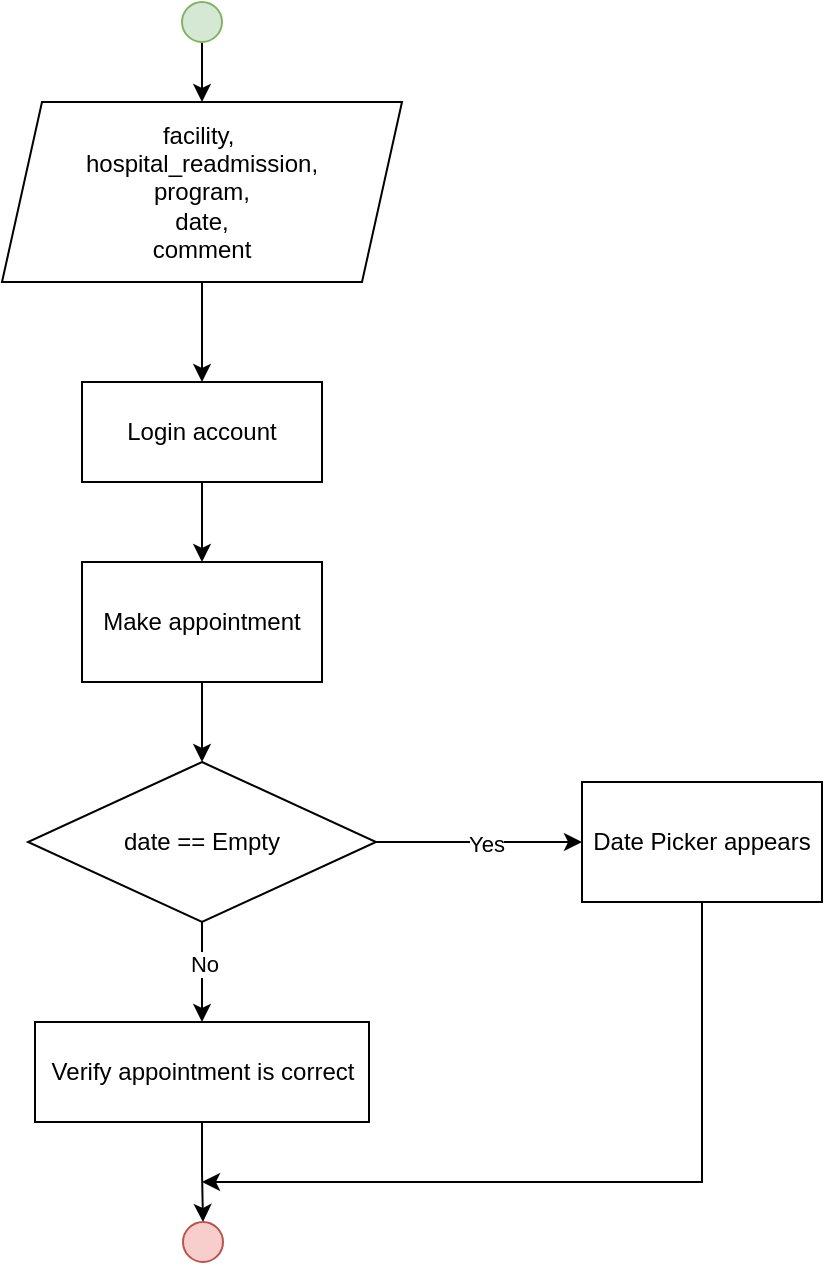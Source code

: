 <mxfile version="26.2.2" pages="10">
  <diagram id="C5RBs43oDa-KdzZeNtuy" name="TestMakeAppointmentPage">
    <mxGraphModel dx="985" dy="586" grid="1" gridSize="10" guides="1" tooltips="1" connect="1" arrows="1" fold="1" page="1" pageScale="1" pageWidth="827" pageHeight="1169" math="0" shadow="0">
      <root>
        <mxCell id="WIyWlLk6GJQsqaUBKTNV-0" />
        <mxCell id="WIyWlLk6GJQsqaUBKTNV-1" parent="WIyWlLk6GJQsqaUBKTNV-0" />
        <mxCell id="GTFgo4q--Fh34BZYfwOy-2" value="" style="edgeStyle=orthogonalEdgeStyle;rounded=0;orthogonalLoop=1;jettySize=auto;html=1;" edge="1" parent="WIyWlLk6GJQsqaUBKTNV-1" source="GTFgo4q--Fh34BZYfwOy-0" target="GTFgo4q--Fh34BZYfwOy-1">
          <mxGeometry relative="1" as="geometry" />
        </mxCell>
        <mxCell id="GTFgo4q--Fh34BZYfwOy-0" value="" style="ellipse;whiteSpace=wrap;html=1;aspect=fixed;fillColor=#d5e8d4;strokeColor=#82b366;" vertex="1" parent="WIyWlLk6GJQsqaUBKTNV-1">
          <mxGeometry x="310" y="40" width="20" height="20" as="geometry" />
        </mxCell>
        <mxCell id="GTFgo4q--Fh34BZYfwOy-4" value="" style="edgeStyle=orthogonalEdgeStyle;rounded=0;orthogonalLoop=1;jettySize=auto;html=1;" edge="1" parent="WIyWlLk6GJQsqaUBKTNV-1" source="GTFgo4q--Fh34BZYfwOy-1" target="GTFgo4q--Fh34BZYfwOy-3">
          <mxGeometry relative="1" as="geometry" />
        </mxCell>
        <mxCell id="GTFgo4q--Fh34BZYfwOy-1" value="facility,&amp;nbsp;&lt;div&gt;hospital_readmission,&lt;div&gt;program,&lt;/div&gt;&lt;div&gt;date,&lt;/div&gt;&lt;div&gt;comment&lt;/div&gt;&lt;/div&gt;" style="shape=parallelogram;perimeter=parallelogramPerimeter;whiteSpace=wrap;html=1;fixedSize=1;" vertex="1" parent="WIyWlLk6GJQsqaUBKTNV-1">
          <mxGeometry x="220" y="90" width="200" height="90" as="geometry" />
        </mxCell>
        <mxCell id="GTFgo4q--Fh34BZYfwOy-6" value="" style="edgeStyle=orthogonalEdgeStyle;rounded=0;orthogonalLoop=1;jettySize=auto;html=1;" edge="1" parent="WIyWlLk6GJQsqaUBKTNV-1" source="GTFgo4q--Fh34BZYfwOy-3" target="GTFgo4q--Fh34BZYfwOy-5">
          <mxGeometry relative="1" as="geometry" />
        </mxCell>
        <UserObject label="Login account" link="data:page/id,IuBa7UGZ8iJi7jEk5E_o" id="GTFgo4q--Fh34BZYfwOy-3">
          <mxCell style="whiteSpace=wrap;html=1;" vertex="1" parent="WIyWlLk6GJQsqaUBKTNV-1">
            <mxGeometry x="260" y="230" width="120" height="50" as="geometry" />
          </mxCell>
        </UserObject>
        <mxCell id="Mv3k48gnI14Ivi9017X4-3" value="" style="edgeStyle=orthogonalEdgeStyle;rounded=0;orthogonalLoop=1;jettySize=auto;html=1;" edge="1" parent="WIyWlLk6GJQsqaUBKTNV-1" source="GTFgo4q--Fh34BZYfwOy-5" target="Mv3k48gnI14Ivi9017X4-2">
          <mxGeometry relative="1" as="geometry" />
        </mxCell>
        <UserObject label="Make appointment" link="data:page/id,aPnmK54rlTKUwx1mLwj4" id="GTFgo4q--Fh34BZYfwOy-5">
          <mxCell style="whiteSpace=wrap;html=1;" vertex="1" parent="WIyWlLk6GJQsqaUBKTNV-1">
            <mxGeometry x="260" y="320" width="120" height="60" as="geometry" />
          </mxCell>
        </UserObject>
        <mxCell id="GTFgo4q--Fh34BZYfwOy-10" value="" style="edgeStyle=orthogonalEdgeStyle;rounded=0;orthogonalLoop=1;jettySize=auto;html=1;entryX=0.5;entryY=0;entryDx=0;entryDy=0;" edge="1" parent="WIyWlLk6GJQsqaUBKTNV-1" source="GTFgo4q--Fh34BZYfwOy-7" target="GTFgo4q--Fh34BZYfwOy-11">
          <mxGeometry relative="1" as="geometry">
            <mxPoint x="320.5" y="690" as="targetPoint" />
          </mxGeometry>
        </mxCell>
        <UserObject label="Verify appointment is correct" link="data:page/id,1OFj_Y3_aHGQgcxev5W_" id="GTFgo4q--Fh34BZYfwOy-7">
          <mxCell style="whiteSpace=wrap;html=1;" vertex="1" parent="WIyWlLk6GJQsqaUBKTNV-1">
            <mxGeometry x="236.5" y="550" width="167" height="50" as="geometry" />
          </mxCell>
        </UserObject>
        <mxCell id="GTFgo4q--Fh34BZYfwOy-11" value="" style="ellipse;whiteSpace=wrap;html=1;aspect=fixed;fillColor=#f8cecc;strokeColor=#b85450;" vertex="1" parent="WIyWlLk6GJQsqaUBKTNV-1">
          <mxGeometry x="310.5" y="650" width="20" height="20" as="geometry" />
        </mxCell>
        <mxCell id="Mv3k48gnI14Ivi9017X4-4" style="edgeStyle=orthogonalEdgeStyle;rounded=0;orthogonalLoop=1;jettySize=auto;html=1;exitX=0.5;exitY=1;exitDx=0;exitDy=0;" edge="1" parent="WIyWlLk6GJQsqaUBKTNV-1" source="Mv3k48gnI14Ivi9017X4-2" target="GTFgo4q--Fh34BZYfwOy-7">
          <mxGeometry relative="1" as="geometry" />
        </mxCell>
        <mxCell id="Mv3k48gnI14Ivi9017X4-11" value="No" style="edgeLabel;html=1;align=center;verticalAlign=middle;resizable=0;points=[];" vertex="1" connectable="0" parent="Mv3k48gnI14Ivi9017X4-4">
          <mxGeometry x="-0.164" y="1" relative="1" as="geometry">
            <mxPoint as="offset" />
          </mxGeometry>
        </mxCell>
        <mxCell id="Mv3k48gnI14Ivi9017X4-8" value="" style="edgeStyle=orthogonalEdgeStyle;rounded=0;orthogonalLoop=1;jettySize=auto;html=1;" edge="1" parent="WIyWlLk6GJQsqaUBKTNV-1" source="Mv3k48gnI14Ivi9017X4-2" target="Mv3k48gnI14Ivi9017X4-7">
          <mxGeometry relative="1" as="geometry" />
        </mxCell>
        <mxCell id="Mv3k48gnI14Ivi9017X4-10" value="Yes" style="edgeLabel;html=1;align=center;verticalAlign=middle;resizable=0;points=[];" vertex="1" connectable="0" parent="Mv3k48gnI14Ivi9017X4-8">
          <mxGeometry x="0.066" y="-1" relative="1" as="geometry">
            <mxPoint as="offset" />
          </mxGeometry>
        </mxCell>
        <mxCell id="Mv3k48gnI14Ivi9017X4-2" value="date == Empty" style="rhombus;whiteSpace=wrap;html=1;" vertex="1" parent="WIyWlLk6GJQsqaUBKTNV-1">
          <mxGeometry x="233" y="420" width="174" height="80" as="geometry" />
        </mxCell>
        <mxCell id="Mv3k48gnI14Ivi9017X4-9" style="edgeStyle=orthogonalEdgeStyle;rounded=0;orthogonalLoop=1;jettySize=auto;html=1;exitX=0.5;exitY=1;exitDx=0;exitDy=0;" edge="1" parent="WIyWlLk6GJQsqaUBKTNV-1" source="Mv3k48gnI14Ivi9017X4-7">
          <mxGeometry relative="1" as="geometry">
            <mxPoint x="320" y="630" as="targetPoint" />
            <Array as="points">
              <mxPoint x="570" y="630" />
            </Array>
          </mxGeometry>
        </mxCell>
        <mxCell id="Mv3k48gnI14Ivi9017X4-7" value="Date Picker appears" style="whiteSpace=wrap;html=1;" vertex="1" parent="WIyWlLk6GJQsqaUBKTNV-1">
          <mxGeometry x="510" y="430" width="120" height="60" as="geometry" />
        </mxCell>
      </root>
    </mxGraphModel>
  </diagram>
  <diagram id="IuBa7UGZ8iJi7jEk5E_o" name="Login account">
    <mxGraphModel dx="1360" dy="809" grid="1" gridSize="10" guides="1" tooltips="1" connect="1" arrows="1" fold="1" page="1" pageScale="1" pageWidth="850" pageHeight="1100" math="0" shadow="0">
      <root>
        <mxCell id="0" />
        <mxCell id="1" parent="0" />
        <mxCell id="qeBQL-q7JdQ9q6y19cUs-16" value="Login account" style="swimlane;" vertex="1" parent="1">
          <mxGeometry x="220" y="100" width="360" height="740" as="geometry" />
        </mxCell>
        <mxCell id="qeBQL-q7JdQ9q6y19cUs-4" value="" style="edgeStyle=orthogonalEdgeStyle;rounded=0;orthogonalLoop=1;jettySize=auto;html=1;entryX=0.5;entryY=0;entryDx=0;entryDy=0;" edge="1" parent="qeBQL-q7JdQ9q6y19cUs-16" source="qeBQL-q7JdQ9q6y19cUs-1" target="qeBQL-q7JdQ9q6y19cUs-17">
          <mxGeometry relative="1" as="geometry">
            <mxPoint x="190" y="80" as="targetPoint" />
          </mxGeometry>
        </mxCell>
        <mxCell id="qeBQL-q7JdQ9q6y19cUs-1" value="" style="ellipse;whiteSpace=wrap;html=1;aspect=fixed;fillColor=#d5e8d4;strokeColor=#82b366;" vertex="1" parent="qeBQL-q7JdQ9q6y19cUs-16">
          <mxGeometry x="180" y="50" width="20" height="20" as="geometry" />
        </mxCell>
        <mxCell id="qeBQL-q7JdQ9q6y19cUs-7" value="Input &quot;John Doe&quot; into Username text box" style="rounded=0;whiteSpace=wrap;html=1;" vertex="1" parent="qeBQL-q7JdQ9q6y19cUs-16">
          <mxGeometry x="120" y="370" width="140" height="40" as="geometry" />
        </mxCell>
        <mxCell id="qeBQL-q7JdQ9q6y19cUs-8" value="" style="edgeStyle=orthogonalEdgeStyle;rounded=0;orthogonalLoop=1;jettySize=auto;html=1;entryX=0.5;entryY=0;entryDx=0;entryDy=0;exitX=0.5;exitY=1;exitDx=0;exitDy=0;" edge="1" parent="qeBQL-q7JdQ9q6y19cUs-16" source="qeBQL-q7JdQ9q6y19cUs-7" target="qeBQL-q7JdQ9q6y19cUs-9">
          <mxGeometry relative="1" as="geometry">
            <mxPoint x="189.35" y="510" as="targetPoint" />
            <mxPoint x="190" y="480" as="sourcePoint" />
          </mxGeometry>
        </mxCell>
        <mxCell id="qeBQL-q7JdQ9q6y19cUs-9" value="Input &quot;ThisIsNotAPassword&quot; into Password text box" style="rounded=0;whiteSpace=wrap;html=1;" vertex="1" parent="qeBQL-q7JdQ9q6y19cUs-16">
          <mxGeometry x="80" y="450" width="220" height="50" as="geometry" />
        </mxCell>
        <mxCell id="qeBQL-q7JdQ9q6y19cUs-13" value="" style="edgeStyle=orthogonalEdgeStyle;rounded=0;orthogonalLoop=1;jettySize=auto;html=1;" edge="1" parent="qeBQL-q7JdQ9q6y19cUs-16" source="qeBQL-q7JdQ9q6y19cUs-10" target="qeBQL-q7JdQ9q6y19cUs-12">
          <mxGeometry relative="1" as="geometry" />
        </mxCell>
        <mxCell id="qeBQL-q7JdQ9q6y19cUs-10" value="Click Login button" style="rounded=0;whiteSpace=wrap;html=1;" vertex="1" parent="qeBQL-q7JdQ9q6y19cUs-16">
          <mxGeometry x="130" y="530" width="120" height="40" as="geometry" />
        </mxCell>
        <mxCell id="qeBQL-q7JdQ9q6y19cUs-11" value="" style="endArrow=classic;html=1;rounded=0;exitX=0.5;exitY=1;exitDx=0;exitDy=0;entryX=0.5;entryY=0;entryDx=0;entryDy=0;" edge="1" parent="qeBQL-q7JdQ9q6y19cUs-16" source="qeBQL-q7JdQ9q6y19cUs-9" target="qeBQL-q7JdQ9q6y19cUs-10">
          <mxGeometry width="50" height="50" relative="1" as="geometry">
            <mxPoint x="180" y="490" as="sourcePoint" />
            <mxPoint x="230" y="440" as="targetPoint" />
          </mxGeometry>
        </mxCell>
        <mxCell id="qeBQL-q7JdQ9q6y19cUs-15" style="edgeStyle=orthogonalEdgeStyle;rounded=0;orthogonalLoop=1;jettySize=auto;html=1;exitX=0.5;exitY=1;exitDx=0;exitDy=0;entryX=0.5;entryY=0;entryDx=0;entryDy=0;" edge="1" parent="qeBQL-q7JdQ9q6y19cUs-16" source="qeBQL-q7JdQ9q6y19cUs-12" target="qeBQL-q7JdQ9q6y19cUs-14">
          <mxGeometry relative="1" as="geometry" />
        </mxCell>
        <mxCell id="qeBQL-q7JdQ9q6y19cUs-12" value="Wait until Book Appointment button&lt;div&gt;&amp;nbsp;is visible&lt;/div&gt;" style="whiteSpace=wrap;html=1;rounded=0;" vertex="1" parent="qeBQL-q7JdQ9q6y19cUs-16">
          <mxGeometry x="77.5" y="600" width="225" height="70" as="geometry" />
        </mxCell>
        <mxCell id="qeBQL-q7JdQ9q6y19cUs-14" value="" style="ellipse;whiteSpace=wrap;html=1;aspect=fixed;fillColor=#f8cecc;strokeColor=#b85450;" vertex="1" parent="qeBQL-q7JdQ9q6y19cUs-16">
          <mxGeometry x="180" y="690" width="20" height="20" as="geometry" />
        </mxCell>
        <mxCell id="qeBQL-q7JdQ9q6y19cUs-17" value="Open Browser" style="rounded=0;whiteSpace=wrap;html=1;" vertex="1" parent="qeBQL-q7JdQ9q6y19cUs-16">
          <mxGeometry x="140" y="100" width="100" height="30" as="geometry" />
        </mxCell>
        <mxCell id="qeBQL-q7JdQ9q6y19cUs-18" value="" style="edgeStyle=orthogonalEdgeStyle;rounded=0;orthogonalLoop=1;jettySize=auto;html=1;entryX=0.5;entryY=0;entryDx=0;entryDy=0;" edge="1" parent="qeBQL-q7JdQ9q6y19cUs-16" target="qeBQL-q7JdQ9q6y19cUs-19">
          <mxGeometry relative="1" as="geometry">
            <mxPoint x="189.35" y="160" as="targetPoint" />
            <mxPoint x="190" y="130" as="sourcePoint" />
          </mxGeometry>
        </mxCell>
        <mxCell id="qeBQL-q7JdQ9q6y19cUs-19" value="Click Menu button" style="rounded=0;whiteSpace=wrap;html=1;" vertex="1" parent="qeBQL-q7JdQ9q6y19cUs-16">
          <mxGeometry x="120" y="160" width="140" height="30" as="geometry" />
        </mxCell>
        <mxCell id="qeBQL-q7JdQ9q6y19cUs-20" value="" style="edgeStyle=orthogonalEdgeStyle;rounded=0;orthogonalLoop=1;jettySize=auto;html=1;entryX=0.5;entryY=0;entryDx=0;entryDy=0;exitX=0.5;exitY=1;exitDx=0;exitDy=0;" edge="1" parent="qeBQL-q7JdQ9q6y19cUs-16" source="qeBQL-q7JdQ9q6y19cUs-19" target="qeBQL-q7JdQ9q6y19cUs-21">
          <mxGeometry relative="1" as="geometry">
            <mxPoint x="189.35" y="220" as="targetPoint" />
            <mxPoint x="190" y="190" as="sourcePoint" />
          </mxGeometry>
        </mxCell>
        <mxCell id="qeBQL-q7JdQ9q6y19cUs-21" value="Select Login" style="rounded=0;whiteSpace=wrap;html=1;" vertex="1" parent="qeBQL-q7JdQ9q6y19cUs-16">
          <mxGeometry x="125" y="220" width="130" height="30" as="geometry" />
        </mxCell>
        <mxCell id="qeBQL-q7JdQ9q6y19cUs-24" style="edgeStyle=orthogonalEdgeStyle;rounded=0;orthogonalLoop=1;jettySize=auto;html=1;exitX=0.5;exitY=1;exitDx=0;exitDy=0;entryX=0.5;entryY=0;entryDx=0;entryDy=0;" edge="1" parent="qeBQL-q7JdQ9q6y19cUs-16" source="qeBQL-q7JdQ9q6y19cUs-22" target="qeBQL-q7JdQ9q6y19cUs-7">
          <mxGeometry relative="1" as="geometry" />
        </mxCell>
        <mxCell id="qeBQL-q7JdQ9q6y19cUs-22" value="Wait until Login button is visible" style="rounded=0;whiteSpace=wrap;html=1;" vertex="1" parent="qeBQL-q7JdQ9q6y19cUs-16">
          <mxGeometry x="130" y="280" width="120" height="50" as="geometry" />
        </mxCell>
        <mxCell id="qeBQL-q7JdQ9q6y19cUs-23" value="" style="endArrow=classic;html=1;rounded=0;exitX=0.5;exitY=1;exitDx=0;exitDy=0;entryX=0.5;entryY=0;entryDx=0;entryDy=0;" edge="1" parent="qeBQL-q7JdQ9q6y19cUs-16" source="qeBQL-q7JdQ9q6y19cUs-21" target="qeBQL-q7JdQ9q6y19cUs-22">
          <mxGeometry width="50" height="50" relative="1" as="geometry">
            <mxPoint x="180" y="200" as="sourcePoint" />
            <mxPoint x="230" y="150" as="targetPoint" />
          </mxGeometry>
        </mxCell>
      </root>
    </mxGraphModel>
  </diagram>
  <diagram id="aPnmK54rlTKUwx1mLwj4" name="Make Appointment">
    <mxGraphModel dx="816" dy="485" grid="1" gridSize="10" guides="1" tooltips="1" connect="1" arrows="1" fold="1" page="1" pageScale="1" pageWidth="850" pageHeight="1100" math="0" shadow="0">
      <root>
        <mxCell id="0" />
        <mxCell id="1" parent="0" />
        <mxCell id="JdvvtlxnkJZOrePdH2Eu-2" value="Make Appointment" style="swimlane;whiteSpace=wrap;html=1;" vertex="1" parent="1">
          <mxGeometry x="150" y="110" width="450" height="790" as="geometry" />
        </mxCell>
        <mxCell id="oapa-ZgEJAQ7DpvSunPU-1" value="" style="edgeStyle=orthogonalEdgeStyle;rounded=0;orthogonalLoop=1;jettySize=auto;html=1;" edge="1" parent="JdvvtlxnkJZOrePdH2Eu-2" source="oapa-ZgEJAQ7DpvSunPU-2" target="oapa-ZgEJAQ7DpvSunPU-4">
          <mxGeometry relative="1" as="geometry" />
        </mxCell>
        <mxCell id="oapa-ZgEJAQ7DpvSunPU-2" value="" style="ellipse;whiteSpace=wrap;html=1;aspect=fixed;fillColor=#d5e8d4;strokeColor=#82b366;" vertex="1" parent="JdvvtlxnkJZOrePdH2Eu-2">
          <mxGeometry x="200" y="50" width="20" height="20" as="geometry" />
        </mxCell>
        <mxCell id="oapa-ZgEJAQ7DpvSunPU-6" value="" style="edgeStyle=orthogonalEdgeStyle;rounded=0;orthogonalLoop=1;jettySize=auto;html=1;" edge="1" parent="JdvvtlxnkJZOrePdH2Eu-2" source="oapa-ZgEJAQ7DpvSunPU-4" target="oapa-ZgEJAQ7DpvSunPU-5">
          <mxGeometry relative="1" as="geometry" />
        </mxCell>
        <mxCell id="oapa-ZgEJAQ7DpvSunPU-4" value="facility,&amp;nbsp;&lt;div&gt;readmission,&lt;div&gt;program,&lt;/div&gt;&lt;div&gt;date,&lt;/div&gt;&lt;div&gt;comment&lt;/div&gt;&lt;/div&gt;" style="shape=parallelogram;perimeter=parallelogramPerimeter;whiteSpace=wrap;html=1;fixedSize=1;" vertex="1" parent="JdvvtlxnkJZOrePdH2Eu-2">
          <mxGeometry x="110" y="100" width="200" height="90" as="geometry" />
        </mxCell>
        <mxCell id="oapa-ZgEJAQ7DpvSunPU-8" value="" style="edgeStyle=orthogonalEdgeStyle;rounded=0;orthogonalLoop=1;jettySize=auto;html=1;" edge="1" parent="JdvvtlxnkJZOrePdH2Eu-2" source="oapa-ZgEJAQ7DpvSunPU-5" target="oapa-ZgEJAQ7DpvSunPU-7">
          <mxGeometry relative="1" as="geometry" />
        </mxCell>
        <UserObject label="Select Facility" link="data:page/id,O7nmQaXvaQZ7ItQNMKGY" id="oapa-ZgEJAQ7DpvSunPU-5">
          <mxCell style="whiteSpace=wrap;html=1;" vertex="1" parent="JdvvtlxnkJZOrePdH2Eu-2">
            <mxGeometry x="150" y="220" width="120" height="60" as="geometry" />
          </mxCell>
        </UserObject>
        <mxCell id="oapa-ZgEJAQ7DpvSunPU-10" value="" style="edgeStyle=orthogonalEdgeStyle;rounded=0;orthogonalLoop=1;jettySize=auto;html=1;" edge="1" parent="JdvvtlxnkJZOrePdH2Eu-2" source="oapa-ZgEJAQ7DpvSunPU-7" target="oapa-ZgEJAQ7DpvSunPU-9">
          <mxGeometry relative="1" as="geometry" />
        </mxCell>
        <UserObject label="Select&amp;nbsp;&lt;div&gt;Hospital Readmission&lt;/div&gt;" link="data:page/id,dUgzQJB3YfVIS6TzEjuf" id="oapa-ZgEJAQ7DpvSunPU-7">
          <mxCell style="whiteSpace=wrap;html=1;" vertex="1" parent="JdvvtlxnkJZOrePdH2Eu-2">
            <mxGeometry x="150" y="310" width="120" height="60" as="geometry" />
          </mxCell>
        </UserObject>
        <mxCell id="oapa-ZgEJAQ7DpvSunPU-12" value="" style="edgeStyle=orthogonalEdgeStyle;rounded=0;orthogonalLoop=1;jettySize=auto;html=1;" edge="1" parent="JdvvtlxnkJZOrePdH2Eu-2" source="oapa-ZgEJAQ7DpvSunPU-9" target="oapa-ZgEJAQ7DpvSunPU-11">
          <mxGeometry relative="1" as="geometry" />
        </mxCell>
        <UserObject label="Select&amp;nbsp;&lt;div&gt;Healthcare Program&lt;/div&gt;" link="data:page/id,IoYA9ubJ53-jheuDzF21" id="oapa-ZgEJAQ7DpvSunPU-9">
          <mxCell style="whiteSpace=wrap;html=1;" vertex="1" parent="JdvvtlxnkJZOrePdH2Eu-2">
            <mxGeometry x="150" y="400" width="120" height="60" as="geometry" />
          </mxCell>
        </UserObject>
        <mxCell id="oapa-ZgEJAQ7DpvSunPU-14" value="" style="edgeStyle=orthogonalEdgeStyle;rounded=0;orthogonalLoop=1;jettySize=auto;html=1;" edge="1" parent="JdvvtlxnkJZOrePdH2Eu-2" source="oapa-ZgEJAQ7DpvSunPU-11" target="oapa-ZgEJAQ7DpvSunPU-13">
          <mxGeometry relative="1" as="geometry" />
        </mxCell>
        <UserObject label="Enter Visit Date" link="data:page/id,r6rl52BKpBEXIyafgl71" id="oapa-ZgEJAQ7DpvSunPU-11">
          <mxCell style="whiteSpace=wrap;html=1;" vertex="1" parent="JdvvtlxnkJZOrePdH2Eu-2">
            <mxGeometry x="150" y="480" width="120" height="60" as="geometry" />
          </mxCell>
        </UserObject>
        <mxCell id="wrS1bEA3G7ziMJ5LRtFA-14" style="edgeStyle=orthogonalEdgeStyle;rounded=0;orthogonalLoop=1;jettySize=auto;html=1;exitX=0.5;exitY=1;exitDx=0;exitDy=0;entryX=0.5;entryY=0;entryDx=0;entryDy=0;" edge="1" parent="JdvvtlxnkJZOrePdH2Eu-2" source="oapa-ZgEJAQ7DpvSunPU-13" target="oapa-ZgEJAQ7DpvSunPU-15">
          <mxGeometry relative="1" as="geometry" />
        </mxCell>
        <UserObject label="Enter Comment" link="data:page/id,r6rl52BKpBEXIyafgl71" id="oapa-ZgEJAQ7DpvSunPU-13">
          <mxCell style="whiteSpace=wrap;html=1;" vertex="1" parent="JdvvtlxnkJZOrePdH2Eu-2">
            <mxGeometry x="150" y="560" width="120" height="60" as="geometry" />
          </mxCell>
        </UserObject>
        <mxCell id="JdvvtlxnkJZOrePdH2Eu-1" style="edgeStyle=orthogonalEdgeStyle;rounded=0;orthogonalLoop=1;jettySize=auto;html=1;exitX=0.5;exitY=1;exitDx=0;exitDy=0;entryX=0.5;entryY=0;entryDx=0;entryDy=0;" edge="1" parent="JdvvtlxnkJZOrePdH2Eu-2" source="oapa-ZgEJAQ7DpvSunPU-15" target="oapa-ZgEJAQ7DpvSunPU-19">
          <mxGeometry relative="1" as="geometry" />
        </mxCell>
        <UserObject label="Click Make Appointment button" id="oapa-ZgEJAQ7DpvSunPU-15">
          <mxCell style="whiteSpace=wrap;html=1;" vertex="1" parent="JdvvtlxnkJZOrePdH2Eu-2">
            <mxGeometry x="149" y="640" width="120" height="60" as="geometry" />
          </mxCell>
        </UserObject>
        <mxCell id="oapa-ZgEJAQ7DpvSunPU-19" value="" style="ellipse;whiteSpace=wrap;html=1;aspect=fixed;fillColor=#f8cecc;strokeColor=#b85450;" vertex="1" parent="JdvvtlxnkJZOrePdH2Eu-2">
          <mxGeometry x="199" y="740" width="20" height="20" as="geometry" />
        </mxCell>
      </root>
    </mxGraphModel>
  </diagram>
  <diagram id="O7nmQaXvaQZ7ItQNMKGY" name="Select Facility">
    <mxGraphModel dx="1587" dy="943" grid="1" gridSize="10" guides="1" tooltips="1" connect="1" arrows="1" fold="1" page="1" pageScale="1" pageWidth="850" pageHeight="1100" math="0" shadow="0">
      <root>
        <mxCell id="0" />
        <mxCell id="1" parent="0" />
        <mxCell id="t4dSFKOxM5ATZfy8diON-32" value="Select Facility" style="swimlane;whiteSpace=wrap;html=1;" vertex="1" parent="1">
          <mxGeometry x="80" y="90" width="890" height="780" as="geometry" />
        </mxCell>
        <mxCell id="t4dSFKOxM5ATZfy8diON-2" value="" style="edgeStyle=orthogonalEdgeStyle;rounded=0;orthogonalLoop=1;jettySize=auto;html=1;" edge="1" parent="t4dSFKOxM5ATZfy8diON-32" source="mrQhjn9Mq9p77Ju324mK-1" target="t4dSFKOxM5ATZfy8diON-1">
          <mxGeometry relative="1" as="geometry" />
        </mxCell>
        <mxCell id="mrQhjn9Mq9p77Ju324mK-1" value="" style="ellipse;whiteSpace=wrap;html=1;aspect=fixed;fillColor=#d5e8d4;strokeColor=#82b366;" vertex="1" parent="t4dSFKOxM5ATZfy8diON-32">
          <mxGeometry x="156" y="50" width="20" height="20" as="geometry" />
        </mxCell>
        <mxCell id="KZQ1uTj-FqlWHDHZJTl8-2" value="" style="edgeStyle=orthogonalEdgeStyle;rounded=0;orthogonalLoop=1;jettySize=auto;html=1;" edge="1" parent="t4dSFKOxM5ATZfy8diON-32" source="t4dSFKOxM5ATZfy8diON-1" target="KZQ1uTj-FqlWHDHZJTl8-1">
          <mxGeometry relative="1" as="geometry" />
        </mxCell>
        <mxCell id="t4dSFKOxM5ATZfy8diON-1" value="facility" style="shape=parallelogram;perimeter=parallelogramPerimeter;whiteSpace=wrap;html=1;fixedSize=1;" vertex="1" parent="t4dSFKOxM5ATZfy8diON-32">
          <mxGeometry x="106" y="110" width="120" height="40" as="geometry" />
        </mxCell>
        <mxCell id="KZQ1uTj-FqlWHDHZJTl8-4" style="edgeStyle=orthogonalEdgeStyle;rounded=0;orthogonalLoop=1;jettySize=auto;html=1;exitX=1;exitY=0.5;exitDx=0;exitDy=0;entryX=0;entryY=0.5;entryDx=0;entryDy=0;" edge="1" parent="t4dSFKOxM5ATZfy8diON-32" source="t4dSFKOxM5ATZfy8diON-3" target="t4dSFKOxM5ATZfy8diON-5">
          <mxGeometry relative="1" as="geometry" />
        </mxCell>
        <mxCell id="KZQ1uTj-FqlWHDHZJTl8-9" value="No" style="edgeLabel;html=1;align=center;verticalAlign=middle;resizable=0;points=[];" vertex="1" connectable="0" parent="KZQ1uTj-FqlWHDHZJTl8-4">
          <mxGeometry x="-0.099" y="1" relative="1" as="geometry">
            <mxPoint as="offset" />
          </mxGeometry>
        </mxCell>
        <mxCell id="KZQ1uTj-FqlWHDHZJTl8-11" value="" style="edgeStyle=orthogonalEdgeStyle;rounded=0;orthogonalLoop=1;jettySize=auto;html=1;" edge="1" parent="t4dSFKOxM5ATZfy8diON-32" source="t4dSFKOxM5ATZfy8diON-3" target="KZQ1uTj-FqlWHDHZJTl8-10">
          <mxGeometry relative="1" as="geometry" />
        </mxCell>
        <mxCell id="t4dSFKOxM5ATZfy8diON-3" value="facility == Tokyo" style="rhombus;whiteSpace=wrap;html=1;" vertex="1" parent="t4dSFKOxM5ATZfy8diON-32">
          <mxGeometry x="94" y="330" width="144" height="70" as="geometry" />
        </mxCell>
        <mxCell id="KZQ1uTj-FqlWHDHZJTl8-5" style="edgeStyle=orthogonalEdgeStyle;rounded=0;orthogonalLoop=1;jettySize=auto;html=1;exitX=1;exitY=0.5;exitDx=0;exitDy=0;entryX=0;entryY=0.5;entryDx=0;entryDy=0;" edge="1" parent="t4dSFKOxM5ATZfy8diON-32" source="t4dSFKOxM5ATZfy8diON-5" target="t4dSFKOxM5ATZfy8diON-6">
          <mxGeometry relative="1" as="geometry" />
        </mxCell>
        <mxCell id="KZQ1uTj-FqlWHDHZJTl8-8" value="No" style="edgeLabel;html=1;align=center;verticalAlign=middle;resizable=0;points=[];" vertex="1" connectable="0" parent="KZQ1uTj-FqlWHDHZJTl8-5">
          <mxGeometry x="-0.096" y="1" relative="1" as="geometry">
            <mxPoint as="offset" />
          </mxGeometry>
        </mxCell>
        <mxCell id="KZQ1uTj-FqlWHDHZJTl8-14" style="edgeStyle=orthogonalEdgeStyle;rounded=0;orthogonalLoop=1;jettySize=auto;html=1;exitX=0.5;exitY=1;exitDx=0;exitDy=0;" edge="1" parent="t4dSFKOxM5ATZfy8diON-32" source="t4dSFKOxM5ATZfy8diON-5">
          <mxGeometry relative="1" as="geometry">
            <mxPoint x="395.667" y="480" as="targetPoint" />
          </mxGeometry>
        </mxCell>
        <mxCell id="t4dSFKOxM5ATZfy8diON-5" value="facility == Hongkong" style="rhombus;whiteSpace=wrap;html=1;" vertex="1" parent="t4dSFKOxM5ATZfy8diON-32">
          <mxGeometry x="324" y="330" width="144" height="70" as="geometry" />
        </mxCell>
        <mxCell id="KZQ1uTj-FqlWHDHZJTl8-6" style="edgeStyle=orthogonalEdgeStyle;rounded=0;orthogonalLoop=1;jettySize=auto;html=1;exitX=1;exitY=0.5;exitDx=0;exitDy=0;entryX=0.5;entryY=0;entryDx=0;entryDy=0;" edge="1" parent="t4dSFKOxM5ATZfy8diON-32" source="t4dSFKOxM5ATZfy8diON-6" target="t4dSFKOxM5ATZfy8diON-26">
          <mxGeometry relative="1" as="geometry" />
        </mxCell>
        <mxCell id="KZQ1uTj-FqlWHDHZJTl8-7" value="No" style="edgeLabel;html=1;align=center;verticalAlign=middle;resizable=0;points=[];" vertex="1" connectable="0" parent="KZQ1uTj-FqlWHDHZJTl8-6">
          <mxGeometry x="-0.136" y="-1" relative="1" as="geometry">
            <mxPoint as="offset" />
          </mxGeometry>
        </mxCell>
        <mxCell id="KZQ1uTj-FqlWHDHZJTl8-15" style="edgeStyle=orthogonalEdgeStyle;rounded=0;orthogonalLoop=1;jettySize=auto;html=1;exitX=0.5;exitY=1;exitDx=0;exitDy=0;entryX=0.5;entryY=0;entryDx=0;entryDy=0;" edge="1" parent="t4dSFKOxM5ATZfy8diON-32" source="t4dSFKOxM5ATZfy8diON-6" target="KZQ1uTj-FqlWHDHZJTl8-13">
          <mxGeometry relative="1" as="geometry">
            <mxPoint x="615.667" y="480" as="targetPoint" />
          </mxGeometry>
        </mxCell>
        <mxCell id="t4dSFKOxM5ATZfy8diON-6" value="facility == Seoul" style="rhombus;whiteSpace=wrap;html=1;" vertex="1" parent="t4dSFKOxM5ATZfy8diON-32">
          <mxGeometry x="544" y="330" width="144" height="70" as="geometry" />
        </mxCell>
        <mxCell id="t4dSFKOxM5ATZfy8diON-29" style="edgeStyle=orthogonalEdgeStyle;rounded=0;orthogonalLoop=1;jettySize=auto;html=1;exitX=0.5;exitY=1;exitDx=0;exitDy=0;" edge="1" parent="t4dSFKOxM5ATZfy8diON-32" source="t4dSFKOxM5ATZfy8diON-26">
          <mxGeometry relative="1" as="geometry">
            <mxPoint x="794" y="630" as="targetPoint" />
          </mxGeometry>
        </mxCell>
        <mxCell id="t4dSFKOxM5ATZfy8diON-26" value="Return Failed" style="rounded=0;whiteSpace=wrap;html=1;" vertex="1" parent="t4dSFKOxM5ATZfy8diON-32">
          <mxGeometry x="734" y="489" width="120" height="55" as="geometry" />
        </mxCell>
        <mxCell id="KZQ1uTj-FqlWHDHZJTl8-3" style="edgeStyle=orthogonalEdgeStyle;rounded=0;orthogonalLoop=1;jettySize=auto;html=1;exitX=0.5;exitY=1;exitDx=0;exitDy=0;entryX=0.5;entryY=0;entryDx=0;entryDy=0;" edge="1" parent="t4dSFKOxM5ATZfy8diON-32" source="KZQ1uTj-FqlWHDHZJTl8-1" target="t4dSFKOxM5ATZfy8diON-3">
          <mxGeometry relative="1" as="geometry" />
        </mxCell>
        <mxCell id="KZQ1uTj-FqlWHDHZJTl8-1" value="Click Facility Dropbox" style="whiteSpace=wrap;html=1;" vertex="1" parent="t4dSFKOxM5ATZfy8diON-32">
          <mxGeometry x="90" y="200" width="152" height="60" as="geometry" />
        </mxCell>
        <mxCell id="KZQ1uTj-FqlWHDHZJTl8-17" style="edgeStyle=orthogonalEdgeStyle;rounded=0;orthogonalLoop=1;jettySize=auto;html=1;exitX=0.5;exitY=1;exitDx=0;exitDy=0;entryX=0.5;entryY=0;entryDx=0;entryDy=0;" edge="1" parent="t4dSFKOxM5ATZfy8diON-32" source="KZQ1uTj-FqlWHDHZJTl8-10" target="KZQ1uTj-FqlWHDHZJTl8-16">
          <mxGeometry relative="1" as="geometry">
            <mxPoint x="166" y="650" as="targetPoint" />
          </mxGeometry>
        </mxCell>
        <mxCell id="KZQ1uTj-FqlWHDHZJTl8-10" value="Select Tokyo option" style="whiteSpace=wrap;html=1;" vertex="1" parent="t4dSFKOxM5ATZfy8diON-32">
          <mxGeometry x="106" y="485" width="120" height="60" as="geometry" />
        </mxCell>
        <mxCell id="KZQ1uTj-FqlWHDHZJTl8-18" style="edgeStyle=orthogonalEdgeStyle;rounded=0;orthogonalLoop=1;jettySize=auto;html=1;exitX=0.5;exitY=1;exitDx=0;exitDy=0;" edge="1" parent="t4dSFKOxM5ATZfy8diON-32" source="KZQ1uTj-FqlWHDHZJTl8-12">
          <mxGeometry relative="1" as="geometry">
            <mxPoint x="396" y="630" as="targetPoint" />
          </mxGeometry>
        </mxCell>
        <mxCell id="KZQ1uTj-FqlWHDHZJTl8-12" value="Select Hongkong option" style="whiteSpace=wrap;html=1;" vertex="1" parent="t4dSFKOxM5ATZfy8diON-32">
          <mxGeometry x="330" y="485" width="132" height="60" as="geometry" />
        </mxCell>
        <mxCell id="KZQ1uTj-FqlWHDHZJTl8-19" style="edgeStyle=orthogonalEdgeStyle;rounded=0;orthogonalLoop=1;jettySize=auto;html=1;exitX=0.5;exitY=1;exitDx=0;exitDy=0;" edge="1" parent="t4dSFKOxM5ATZfy8diON-32" source="KZQ1uTj-FqlWHDHZJTl8-13">
          <mxGeometry relative="1" as="geometry">
            <mxPoint x="616" y="630" as="targetPoint" />
          </mxGeometry>
        </mxCell>
        <mxCell id="KZQ1uTj-FqlWHDHZJTl8-13" value="Select Seoul option" style="whiteSpace=wrap;html=1;" vertex="1" parent="t4dSFKOxM5ATZfy8diON-32">
          <mxGeometry x="556" y="485" width="120" height="60" as="geometry" />
        </mxCell>
        <mxCell id="KZQ1uTj-FqlWHDHZJTl8-16" value="" style="ellipse;whiteSpace=wrap;html=1;aspect=fixed;fillColor=#f8cecc;strokeColor=#b85450;" vertex="1" parent="t4dSFKOxM5ATZfy8diON-32">
          <mxGeometry x="155" y="680" width="20" height="20" as="geometry" />
        </mxCell>
        <mxCell id="KZQ1uTj-FqlWHDHZJTl8-20" value="" style="endArrow=classic;html=1;rounded=0;" edge="1" parent="t4dSFKOxM5ATZfy8diON-32">
          <mxGeometry width="50" height="50" relative="1" as="geometry">
            <mxPoint x="794" y="630" as="sourcePoint" />
            <mxPoint x="164" y="630" as="targetPoint" />
          </mxGeometry>
        </mxCell>
      </root>
    </mxGraphModel>
  </diagram>
  <diagram id="dUgzQJB3YfVIS6TzEjuf" name="Select Hospital Readmission">
    <mxGraphModel dx="1190" dy="708" grid="1" gridSize="10" guides="1" tooltips="1" connect="1" arrows="1" fold="1" page="1" pageScale="1" pageWidth="850" pageHeight="1100" math="0" shadow="0">
      <root>
        <mxCell id="0" />
        <mxCell id="1" parent="0" />
        <mxCell id="_d2CMtH9zLwWzLSSapN9-22" value="Select Hospital Readmission" style="swimlane;whiteSpace=wrap;html=1;" vertex="1" parent="1">
          <mxGeometry x="170" y="170" width="530" height="560" as="geometry" />
        </mxCell>
        <mxCell id="_d2CMtH9zLwWzLSSapN9-1" value="" style="edgeStyle=orthogonalEdgeStyle;rounded=0;orthogonalLoop=1;jettySize=auto;html=1;" edge="1" parent="_d2CMtH9zLwWzLSSapN9-22" source="_d2CMtH9zLwWzLSSapN9-2" target="_d2CMtH9zLwWzLSSapN9-3">
          <mxGeometry relative="1" as="geometry" />
        </mxCell>
        <mxCell id="_d2CMtH9zLwWzLSSapN9-2" value="" style="ellipse;whiteSpace=wrap;html=1;aspect=fixed;fillColor=#d5e8d4;strokeColor=#82b366;" vertex="1" parent="_d2CMtH9zLwWzLSSapN9-22">
          <mxGeometry x="338" y="50" width="20" height="20" as="geometry" />
        </mxCell>
        <mxCell id="_d2CMtH9zLwWzLSSapN9-5" value="" style="edgeStyle=orthogonalEdgeStyle;rounded=0;orthogonalLoop=1;jettySize=auto;html=1;" edge="1" parent="_d2CMtH9zLwWzLSSapN9-22" source="_d2CMtH9zLwWzLSSapN9-3" target="_d2CMtH9zLwWzLSSapN9-4">
          <mxGeometry relative="1" as="geometry" />
        </mxCell>
        <mxCell id="_d2CMtH9zLwWzLSSapN9-3" value="readmission" style="shape=parallelogram;perimeter=parallelogramPerimeter;whiteSpace=wrap;html=1;fixedSize=1;" vertex="1" parent="_d2CMtH9zLwWzLSSapN9-22">
          <mxGeometry x="288" y="110" width="120" height="40" as="geometry" />
        </mxCell>
        <mxCell id="_d2CMtH9zLwWzLSSapN9-7" value="" style="edgeStyle=orthogonalEdgeStyle;rounded=0;orthogonalLoop=1;jettySize=auto;html=1;entryX=0.5;entryY=0;entryDx=0;entryDy=0;" edge="1" parent="_d2CMtH9zLwWzLSSapN9-22" source="_d2CMtH9zLwWzLSSapN9-4" target="_d2CMtH9zLwWzLSSapN9-8">
          <mxGeometry relative="1" as="geometry">
            <mxPoint x="349" y="320" as="targetPoint" />
          </mxGeometry>
        </mxCell>
        <mxCell id="_d2CMtH9zLwWzLSSapN9-19" value="No" style="edgeLabel;html=1;align=center;verticalAlign=middle;resizable=0;points=[];" vertex="1" connectable="0" parent="_d2CMtH9zLwWzLSSapN9-7">
          <mxGeometry x="-0.743" relative="1" as="geometry">
            <mxPoint as="offset" />
          </mxGeometry>
        </mxCell>
        <mxCell id="_d2CMtH9zLwWzLSSapN9-16" value="" style="edgeStyle=orthogonalEdgeStyle;rounded=0;orthogonalLoop=1;jettySize=auto;html=1;" edge="1" parent="_d2CMtH9zLwWzLSSapN9-22" source="_d2CMtH9zLwWzLSSapN9-4" target="_d2CMtH9zLwWzLSSapN9-15">
          <mxGeometry relative="1" as="geometry" />
        </mxCell>
        <mxCell id="_d2CMtH9zLwWzLSSapN9-18" value="Yes" style="edgeLabel;html=1;align=center;verticalAlign=middle;resizable=0;points=[];" vertex="1" connectable="0" parent="_d2CMtH9zLwWzLSSapN9-16">
          <mxGeometry x="-0.22" y="-2" relative="1" as="geometry">
            <mxPoint as="offset" />
          </mxGeometry>
        </mxCell>
        <mxCell id="_d2CMtH9zLwWzLSSapN9-4" value="readmission == Yes" style="rhombus;whiteSpace=wrap;html=1;" vertex="1" parent="_d2CMtH9zLwWzLSSapN9-22">
          <mxGeometry x="280" y="200" width="136" height="80" as="geometry" />
        </mxCell>
        <mxCell id="_d2CMtH9zLwWzLSSapN9-10" value="" style="edgeStyle=orthogonalEdgeStyle;rounded=0;orthogonalLoop=1;jettySize=auto;html=1;" edge="1" parent="_d2CMtH9zLwWzLSSapN9-22" source="_d2CMtH9zLwWzLSSapN9-8" target="_d2CMtH9zLwWzLSSapN9-9">
          <mxGeometry relative="1" as="geometry" />
        </mxCell>
        <mxCell id="_d2CMtH9zLwWzLSSapN9-20" value="No" style="edgeLabel;html=1;align=center;verticalAlign=middle;resizable=0;points=[];" vertex="1" connectable="0" parent="_d2CMtH9zLwWzLSSapN9-10">
          <mxGeometry x="0.264" y="1" relative="1" as="geometry">
            <mxPoint as="offset" />
          </mxGeometry>
        </mxCell>
        <mxCell id="_d2CMtH9zLwWzLSSapN9-14" style="edgeStyle=orthogonalEdgeStyle;rounded=0;orthogonalLoop=1;jettySize=auto;html=1;exitX=1;exitY=0.5;exitDx=0;exitDy=0;entryX=1;entryY=0.5;entryDx=0;entryDy=0;" edge="1" parent="_d2CMtH9zLwWzLSSapN9-22" source="_d2CMtH9zLwWzLSSapN9-8" target="_d2CMtH9zLwWzLSSapN9-11">
          <mxGeometry relative="1" as="geometry">
            <Array as="points">
              <mxPoint x="482" y="350" />
              <mxPoint x="482" y="500" />
            </Array>
          </mxGeometry>
        </mxCell>
        <mxCell id="_d2CMtH9zLwWzLSSapN9-21" value="Yes" style="edgeLabel;html=1;align=center;verticalAlign=middle;resizable=0;points=[];" vertex="1" connectable="0" parent="_d2CMtH9zLwWzLSSapN9-14">
          <mxGeometry x="-0.247" relative="1" as="geometry">
            <mxPoint as="offset" />
          </mxGeometry>
        </mxCell>
        <mxCell id="_d2CMtH9zLwWzLSSapN9-8" value="readmission == No" style="rhombus;whiteSpace=wrap;html=1;" vertex="1" parent="_d2CMtH9zLwWzLSSapN9-22">
          <mxGeometry x="280" y="310" width="136" height="80" as="geometry" />
        </mxCell>
        <mxCell id="_d2CMtH9zLwWzLSSapN9-12" style="edgeStyle=orthogonalEdgeStyle;rounded=0;orthogonalLoop=1;jettySize=auto;html=1;exitX=0.5;exitY=1;exitDx=0;exitDy=0;entryX=0.5;entryY=0;entryDx=0;entryDy=0;" edge="1" parent="_d2CMtH9zLwWzLSSapN9-22" source="_d2CMtH9zLwWzLSSapN9-9" target="_d2CMtH9zLwWzLSSapN9-11">
          <mxGeometry relative="1" as="geometry" />
        </mxCell>
        <mxCell id="_d2CMtH9zLwWzLSSapN9-9" value="Return Failed" style="whiteSpace=wrap;html=1;" vertex="1" parent="_d2CMtH9zLwWzLSSapN9-22">
          <mxGeometry x="288" y="420" width="120" height="40" as="geometry" />
        </mxCell>
        <mxCell id="_d2CMtH9zLwWzLSSapN9-11" value="" style="ellipse;whiteSpace=wrap;html=1;aspect=fixed;fillColor=#f8cecc;strokeColor=#b85450;" vertex="1" parent="_d2CMtH9zLwWzLSSapN9-22">
          <mxGeometry x="338" y="490" width="20" height="20" as="geometry" />
        </mxCell>
        <mxCell id="_d2CMtH9zLwWzLSSapN9-17" style="edgeStyle=orthogonalEdgeStyle;rounded=0;orthogonalLoop=1;jettySize=auto;html=1;exitX=0.5;exitY=1;exitDx=0;exitDy=0;entryX=0;entryY=0.5;entryDx=0;entryDy=0;" edge="1" parent="_d2CMtH9zLwWzLSSapN9-22" source="_d2CMtH9zLwWzLSSapN9-15" target="_d2CMtH9zLwWzLSSapN9-11">
          <mxGeometry relative="1" as="geometry" />
        </mxCell>
        <mxCell id="_d2CMtH9zLwWzLSSapN9-15" value="Check Hospital&lt;div&gt;Readmission checkbox&lt;/div&gt;" style="whiteSpace=wrap;html=1;" vertex="1" parent="_d2CMtH9zLwWzLSSapN9-22">
          <mxGeometry x="30" y="210" width="162" height="60" as="geometry" />
        </mxCell>
      </root>
    </mxGraphModel>
  </diagram>
  <diagram id="IoYA9ubJ53-jheuDzF21" name="Select Healthcare Program">
    <mxGraphModel dx="1428" dy="849" grid="1" gridSize="10" guides="1" tooltips="1" connect="1" arrows="1" fold="1" page="1" pageScale="1" pageWidth="850" pageHeight="1100" math="0" shadow="0">
      <root>
        <mxCell id="0" />
        <mxCell id="1" parent="0" />
        <mxCell id="EbevbRiIdhzifkjhd-jo-12" value="Select Healthcare Program" style="swimlane;whiteSpace=wrap;html=1;" vertex="1" parent="1">
          <mxGeometry x="110" y="240" width="870" height="490" as="geometry" />
        </mxCell>
        <mxCell id="QBf7V6UrVG0nwe6GnjbZ-3" value="" style="edgeStyle=orthogonalEdgeStyle;rounded=0;orthogonalLoop=1;jettySize=auto;html=1;" edge="1" parent="EbevbRiIdhzifkjhd-jo-12" source="QBf7V6UrVG0nwe6GnjbZ-1" target="QBf7V6UrVG0nwe6GnjbZ-2">
          <mxGeometry relative="1" as="geometry" />
        </mxCell>
        <mxCell id="QBf7V6UrVG0nwe6GnjbZ-1" value="" style="ellipse;whiteSpace=wrap;html=1;aspect=fixed;fillColor=#d5e8d4;strokeColor=#82b366;" vertex="1" parent="EbevbRiIdhzifkjhd-jo-12">
          <mxGeometry x="120" y="50" width="20" height="20" as="geometry" />
        </mxCell>
        <mxCell id="QBf7V6UrVG0nwe6GnjbZ-7" value="" style="edgeStyle=orthogonalEdgeStyle;rounded=0;orthogonalLoop=1;jettySize=auto;html=1;" edge="1" parent="EbevbRiIdhzifkjhd-jo-12" source="QBf7V6UrVG0nwe6GnjbZ-2" target="QBf7V6UrVG0nwe6GnjbZ-6">
          <mxGeometry relative="1" as="geometry" />
        </mxCell>
        <mxCell id="QBf7V6UrVG0nwe6GnjbZ-2" value="program" style="shape=parallelogram;perimeter=parallelogramPerimeter;whiteSpace=wrap;html=1;fixedSize=1;" vertex="1" parent="EbevbRiIdhzifkjhd-jo-12">
          <mxGeometry x="70" y="100" width="120" height="40" as="geometry" />
        </mxCell>
        <mxCell id="QBf7V6UrVG0nwe6GnjbZ-10" value="" style="edgeStyle=orthogonalEdgeStyle;rounded=0;orthogonalLoop=1;jettySize=auto;html=1;" edge="1" parent="EbevbRiIdhzifkjhd-jo-12" source="QBf7V6UrVG0nwe6GnjbZ-6" target="QBf7V6UrVG0nwe6GnjbZ-9">
          <mxGeometry relative="1" as="geometry" />
        </mxCell>
        <mxCell id="QBf7V6UrVG0nwe6GnjbZ-22" value="Yes" style="edgeLabel;html=1;align=center;verticalAlign=middle;resizable=0;points=[];" vertex="1" connectable="0" parent="QBf7V6UrVG0nwe6GnjbZ-10">
          <mxGeometry x="-0.432" y="-2" relative="1" as="geometry">
            <mxPoint as="offset" />
          </mxGeometry>
        </mxCell>
        <mxCell id="QBf7V6UrVG0nwe6GnjbZ-13" style="edgeStyle=orthogonalEdgeStyle;rounded=0;orthogonalLoop=1;jettySize=auto;html=1;exitX=1;exitY=0.5;exitDx=0;exitDy=0;entryX=0;entryY=0.5;entryDx=0;entryDy=0;" edge="1" parent="EbevbRiIdhzifkjhd-jo-12" source="QBf7V6UrVG0nwe6GnjbZ-6" target="QBf7V6UrVG0nwe6GnjbZ-8">
          <mxGeometry relative="1" as="geometry" />
        </mxCell>
        <mxCell id="QBf7V6UrVG0nwe6GnjbZ-25" value="No" style="edgeLabel;html=1;align=center;verticalAlign=middle;resizable=0;points=[];" vertex="1" connectable="0" parent="QBf7V6UrVG0nwe6GnjbZ-13">
          <mxGeometry x="-0.27" relative="1" as="geometry">
            <mxPoint as="offset" />
          </mxGeometry>
        </mxCell>
        <mxCell id="QBf7V6UrVG0nwe6GnjbZ-6" value="program == Medicare" style="rhombus;whiteSpace=wrap;html=1;" vertex="1" parent="EbevbRiIdhzifkjhd-jo-12">
          <mxGeometry x="50" y="180" width="160" height="70" as="geometry" />
        </mxCell>
        <mxCell id="QBf7V6UrVG0nwe6GnjbZ-12" value="" style="edgeStyle=orthogonalEdgeStyle;rounded=0;orthogonalLoop=1;jettySize=auto;html=1;" edge="1" parent="EbevbRiIdhzifkjhd-jo-12" source="QBf7V6UrVG0nwe6GnjbZ-8" target="QBf7V6UrVG0nwe6GnjbZ-11">
          <mxGeometry relative="1" as="geometry" />
        </mxCell>
        <mxCell id="QBf7V6UrVG0nwe6GnjbZ-23" value="Yes" style="edgeLabel;html=1;align=center;verticalAlign=middle;resizable=0;points=[];" vertex="1" connectable="0" parent="QBf7V6UrVG0nwe6GnjbZ-12">
          <mxGeometry x="-0.511" y="1" relative="1" as="geometry">
            <mxPoint as="offset" />
          </mxGeometry>
        </mxCell>
        <mxCell id="EbevbRiIdhzifkjhd-jo-5" style="edgeStyle=orthogonalEdgeStyle;rounded=0;orthogonalLoop=1;jettySize=auto;html=1;exitX=1;exitY=0.5;exitDx=0;exitDy=0;entryX=0;entryY=0.5;entryDx=0;entryDy=0;" edge="1" parent="EbevbRiIdhzifkjhd-jo-12" source="QBf7V6UrVG0nwe6GnjbZ-8" target="EbevbRiIdhzifkjhd-jo-3">
          <mxGeometry relative="1" as="geometry" />
        </mxCell>
        <mxCell id="EbevbRiIdhzifkjhd-jo-10" value="No" style="edgeLabel;html=1;align=center;verticalAlign=middle;resizable=0;points=[];" vertex="1" connectable="0" parent="EbevbRiIdhzifkjhd-jo-5">
          <mxGeometry x="-0.024" y="-1" relative="1" as="geometry">
            <mxPoint as="offset" />
          </mxGeometry>
        </mxCell>
        <mxCell id="QBf7V6UrVG0nwe6GnjbZ-8" value="program == Medicaid" style="rhombus;whiteSpace=wrap;html=1;" vertex="1" parent="EbevbRiIdhzifkjhd-jo-12">
          <mxGeometry x="270" y="180" width="160" height="70" as="geometry" />
        </mxCell>
        <mxCell id="QBf7V6UrVG0nwe6GnjbZ-19" style="edgeStyle=orthogonalEdgeStyle;rounded=0;orthogonalLoop=1;jettySize=auto;html=1;exitX=0.5;exitY=1;exitDx=0;exitDy=0;entryX=0.5;entryY=0;entryDx=0;entryDy=0;" edge="1" parent="EbevbRiIdhzifkjhd-jo-12" source="QBf7V6UrVG0nwe6GnjbZ-9" target="QBf7V6UrVG0nwe6GnjbZ-14">
          <mxGeometry relative="1" as="geometry" />
        </mxCell>
        <mxCell id="QBf7V6UrVG0nwe6GnjbZ-9" value="Click Medicare&lt;div&gt;radio box&lt;/div&gt;" style="whiteSpace=wrap;html=1;" vertex="1" parent="EbevbRiIdhzifkjhd-jo-12">
          <mxGeometry x="70" y="320" width="120" height="60" as="geometry" />
        </mxCell>
        <mxCell id="QBf7V6UrVG0nwe6GnjbZ-20" style="edgeStyle=orthogonalEdgeStyle;rounded=0;orthogonalLoop=1;jettySize=auto;html=1;exitX=0.5;exitY=1;exitDx=0;exitDy=0;" edge="1" parent="EbevbRiIdhzifkjhd-jo-12" source="QBf7V6UrVG0nwe6GnjbZ-11">
          <mxGeometry relative="1" as="geometry">
            <mxPoint x="350" y="420" as="targetPoint" />
            <Array as="points">
              <mxPoint x="350" y="420" />
            </Array>
          </mxGeometry>
        </mxCell>
        <mxCell id="QBf7V6UrVG0nwe6GnjbZ-11" value="Click Mediacaid&lt;div&gt;radio box&lt;/div&gt;" style="whiteSpace=wrap;html=1;" vertex="1" parent="EbevbRiIdhzifkjhd-jo-12">
          <mxGeometry x="290" y="320" width="120" height="60" as="geometry" />
        </mxCell>
        <mxCell id="QBf7V6UrVG0nwe6GnjbZ-14" value="" style="ellipse;whiteSpace=wrap;html=1;aspect=fixed;fillColor=#f8cecc;strokeColor=#b85450;" vertex="1" parent="EbevbRiIdhzifkjhd-jo-12">
          <mxGeometry x="120" y="440" width="20" height="20" as="geometry" />
        </mxCell>
        <mxCell id="QBf7V6UrVG0nwe6GnjbZ-18" style="edgeStyle=orthogonalEdgeStyle;rounded=0;orthogonalLoop=1;jettySize=auto;html=1;exitX=0.5;exitY=1;exitDx=0;exitDy=0;" edge="1" parent="EbevbRiIdhzifkjhd-jo-12" source="QBf7V6UrVG0nwe6GnjbZ-15">
          <mxGeometry relative="1" as="geometry">
            <mxPoint x="779.83" y="420" as="targetPoint" />
          </mxGeometry>
        </mxCell>
        <mxCell id="QBf7V6UrVG0nwe6GnjbZ-15" value="Return Failed" style="whiteSpace=wrap;html=1;" vertex="1" parent="EbevbRiIdhzifkjhd-jo-12">
          <mxGeometry x="719.83" y="320" width="120" height="60" as="geometry" />
        </mxCell>
        <mxCell id="EbevbRiIdhzifkjhd-jo-1" value="" style="edgeStyle=orthogonalEdgeStyle;rounded=0;orthogonalLoop=1;jettySize=auto;html=1;" edge="1" parent="EbevbRiIdhzifkjhd-jo-12" source="EbevbRiIdhzifkjhd-jo-3" target="EbevbRiIdhzifkjhd-jo-4">
          <mxGeometry relative="1" as="geometry" />
        </mxCell>
        <mxCell id="EbevbRiIdhzifkjhd-jo-2" value="Yes" style="edgeLabel;html=1;align=center;verticalAlign=middle;resizable=0;points=[];" vertex="1" connectable="0" parent="EbevbRiIdhzifkjhd-jo-1">
          <mxGeometry x="-0.511" y="1" relative="1" as="geometry">
            <mxPoint as="offset" />
          </mxGeometry>
        </mxCell>
        <mxCell id="EbevbRiIdhzifkjhd-jo-8" style="edgeStyle=orthogonalEdgeStyle;rounded=0;orthogonalLoop=1;jettySize=auto;html=1;exitX=1;exitY=0.5;exitDx=0;exitDy=0;entryX=0.5;entryY=0;entryDx=0;entryDy=0;" edge="1" parent="EbevbRiIdhzifkjhd-jo-12" source="EbevbRiIdhzifkjhd-jo-3" target="QBf7V6UrVG0nwe6GnjbZ-15">
          <mxGeometry relative="1" as="geometry" />
        </mxCell>
        <mxCell id="EbevbRiIdhzifkjhd-jo-9" value="No" style="edgeLabel;html=1;align=center;verticalAlign=middle;resizable=0;points=[];" vertex="1" connectable="0" parent="EbevbRiIdhzifkjhd-jo-8">
          <mxGeometry x="-0.218" y="2" relative="1" as="geometry">
            <mxPoint as="offset" />
          </mxGeometry>
        </mxCell>
        <mxCell id="EbevbRiIdhzifkjhd-jo-3" value="program == None" style="rhombus;whiteSpace=wrap;html=1;" vertex="1" parent="EbevbRiIdhzifkjhd-jo-12">
          <mxGeometry x="489.83" y="180" width="160" height="70" as="geometry" />
        </mxCell>
        <mxCell id="EbevbRiIdhzifkjhd-jo-6" style="edgeStyle=orthogonalEdgeStyle;rounded=0;orthogonalLoop=1;jettySize=auto;html=1;exitX=0.5;exitY=1;exitDx=0;exitDy=0;" edge="1" parent="EbevbRiIdhzifkjhd-jo-12" source="EbevbRiIdhzifkjhd-jo-4">
          <mxGeometry relative="1" as="geometry">
            <mxPoint x="569.83" y="420" as="targetPoint" />
          </mxGeometry>
        </mxCell>
        <mxCell id="EbevbRiIdhzifkjhd-jo-4" value="Click None&lt;div&gt;radio box&lt;/div&gt;" style="whiteSpace=wrap;html=1;" vertex="1" parent="EbevbRiIdhzifkjhd-jo-12">
          <mxGeometry x="509.83" y="320" width="120" height="60" as="geometry" />
        </mxCell>
        <mxCell id="EbevbRiIdhzifkjhd-jo-11" value="" style="endArrow=classic;html=1;rounded=0;" edge="1" parent="EbevbRiIdhzifkjhd-jo-12">
          <mxGeometry width="50" height="50" relative="1" as="geometry">
            <mxPoint x="780" y="420" as="sourcePoint" />
            <mxPoint x="130" y="420" as="targetPoint" />
          </mxGeometry>
        </mxCell>
      </root>
    </mxGraphModel>
  </diagram>
  <diagram id="r6rl52BKpBEXIyafgl71" name="Enter Visit Date and Comment">
    <mxGraphModel dx="1190" dy="708" grid="1" gridSize="10" guides="1" tooltips="1" connect="1" arrows="1" fold="1" page="1" pageScale="1" pageWidth="850" pageHeight="1100" math="0" shadow="0">
      <root>
        <mxCell id="0" />
        <mxCell id="1" parent="0" />
        <mxCell id="bkOiB8wL6D2U_eY_N_-T-16" value="Enter Comment" style="swimlane;whiteSpace=wrap;html=1;" vertex="1" parent="1">
          <mxGeometry x="450" y="100" width="200" height="320" as="geometry" />
        </mxCell>
        <mxCell id="bkOiB8wL6D2U_eY_N_-T-8" value="" style="edgeStyle=orthogonalEdgeStyle;rounded=0;orthogonalLoop=1;jettySize=auto;html=1;" edge="1" parent="bkOiB8wL6D2U_eY_N_-T-16" source="bkOiB8wL6D2U_eY_N_-T-9" target="bkOiB8wL6D2U_eY_N_-T-11">
          <mxGeometry relative="1" as="geometry" />
        </mxCell>
        <mxCell id="bkOiB8wL6D2U_eY_N_-T-9" value="" style="ellipse;whiteSpace=wrap;html=1;aspect=fixed;fillColor=#d5e8d4;strokeColor=#82b366;" vertex="1" parent="bkOiB8wL6D2U_eY_N_-T-16">
          <mxGeometry x="90" y="40" width="20" height="20" as="geometry" />
        </mxCell>
        <mxCell id="bkOiB8wL6D2U_eY_N_-T-10" value="" style="edgeStyle=orthogonalEdgeStyle;rounded=0;orthogonalLoop=1;jettySize=auto;html=1;" edge="1" parent="bkOiB8wL6D2U_eY_N_-T-16" source="bkOiB8wL6D2U_eY_N_-T-11" target="bkOiB8wL6D2U_eY_N_-T-13">
          <mxGeometry relative="1" as="geometry" />
        </mxCell>
        <mxCell id="bkOiB8wL6D2U_eY_N_-T-11" value="comment" style="shape=parallelogram;perimeter=parallelogramPerimeter;whiteSpace=wrap;html=1;fixedSize=1;" vertex="1" parent="bkOiB8wL6D2U_eY_N_-T-16">
          <mxGeometry x="40" y="90" width="120" height="40" as="geometry" />
        </mxCell>
        <mxCell id="bkOiB8wL6D2U_eY_N_-T-12" style="edgeStyle=orthogonalEdgeStyle;rounded=0;orthogonalLoop=1;jettySize=auto;html=1;exitX=0.5;exitY=1;exitDx=0;exitDy=0;entryX=0.5;entryY=0;entryDx=0;entryDy=0;" edge="1" parent="bkOiB8wL6D2U_eY_N_-T-16" source="bkOiB8wL6D2U_eY_N_-T-13" target="bkOiB8wL6D2U_eY_N_-T-14">
          <mxGeometry relative="1" as="geometry" />
        </mxCell>
        <mxCell id="bkOiB8wL6D2U_eY_N_-T-13" value="Enter comment into Comment textbox" style="whiteSpace=wrap;html=1;" vertex="1" parent="bkOiB8wL6D2U_eY_N_-T-16">
          <mxGeometry x="40" y="170" width="120" height="60" as="geometry" />
        </mxCell>
        <mxCell id="bkOiB8wL6D2U_eY_N_-T-14" value="" style="ellipse;whiteSpace=wrap;html=1;aspect=fixed;fillColor=#f8cecc;strokeColor=#b85450;" vertex="1" parent="bkOiB8wL6D2U_eY_N_-T-16">
          <mxGeometry x="90" y="260" width="20" height="20" as="geometry" />
        </mxCell>
        <mxCell id="bkOiB8wL6D2U_eY_N_-T-17" value="Enter Visit Date" style="swimlane;whiteSpace=wrap;html=1;" vertex="1" parent="1">
          <mxGeometry x="130" y="100" width="200" height="320" as="geometry" />
        </mxCell>
        <mxCell id="bkOiB8wL6D2U_eY_N_-T-1" value="" style="edgeStyle=orthogonalEdgeStyle;rounded=0;orthogonalLoop=1;jettySize=auto;html=1;" edge="1" parent="bkOiB8wL6D2U_eY_N_-T-17" source="bkOiB8wL6D2U_eY_N_-T-2" target="bkOiB8wL6D2U_eY_N_-T-3">
          <mxGeometry relative="1" as="geometry" />
        </mxCell>
        <mxCell id="bkOiB8wL6D2U_eY_N_-T-2" value="" style="ellipse;whiteSpace=wrap;html=1;aspect=fixed;fillColor=#d5e8d4;strokeColor=#82b366;" vertex="1" parent="bkOiB8wL6D2U_eY_N_-T-17">
          <mxGeometry x="90" y="40" width="20" height="20" as="geometry" />
        </mxCell>
        <mxCell id="bkOiB8wL6D2U_eY_N_-T-5" value="" style="edgeStyle=orthogonalEdgeStyle;rounded=0;orthogonalLoop=1;jettySize=auto;html=1;" edge="1" parent="bkOiB8wL6D2U_eY_N_-T-17" source="bkOiB8wL6D2U_eY_N_-T-3" target="bkOiB8wL6D2U_eY_N_-T-4">
          <mxGeometry relative="1" as="geometry" />
        </mxCell>
        <mxCell id="bkOiB8wL6D2U_eY_N_-T-3" value="date" style="shape=parallelogram;perimeter=parallelogramPerimeter;whiteSpace=wrap;html=1;fixedSize=1;" vertex="1" parent="bkOiB8wL6D2U_eY_N_-T-17">
          <mxGeometry x="40" y="90" width="120" height="40" as="geometry" />
        </mxCell>
        <mxCell id="bkOiB8wL6D2U_eY_N_-T-7" style="edgeStyle=orthogonalEdgeStyle;rounded=0;orthogonalLoop=1;jettySize=auto;html=1;exitX=0.5;exitY=1;exitDx=0;exitDy=0;entryX=0.5;entryY=0;entryDx=0;entryDy=0;" edge="1" parent="bkOiB8wL6D2U_eY_N_-T-17" source="bkOiB8wL6D2U_eY_N_-T-4" target="bkOiB8wL6D2U_eY_N_-T-6">
          <mxGeometry relative="1" as="geometry" />
        </mxCell>
        <mxCell id="bkOiB8wL6D2U_eY_N_-T-4" value="Enter date into Visit Date textbox" style="whiteSpace=wrap;html=1;" vertex="1" parent="bkOiB8wL6D2U_eY_N_-T-17">
          <mxGeometry x="40" y="170" width="120" height="60" as="geometry" />
        </mxCell>
        <mxCell id="bkOiB8wL6D2U_eY_N_-T-6" value="" style="ellipse;whiteSpace=wrap;html=1;aspect=fixed;fillColor=#f8cecc;strokeColor=#b85450;" vertex="1" parent="bkOiB8wL6D2U_eY_N_-T-17">
          <mxGeometry x="90" y="260" width="20" height="20" as="geometry" />
        </mxCell>
      </root>
    </mxGraphModel>
  </diagram>
  <diagram id="1OFj_Y3_aHGQgcxev5W_" name="Verify appointment is correct">
    <mxGraphModel dx="816" dy="485" grid="1" gridSize="10" guides="1" tooltips="1" connect="1" arrows="1" fold="1" page="1" pageScale="1" pageWidth="850" pageHeight="1100" math="0" shadow="0">
      <root>
        <mxCell id="0" />
        <mxCell id="1" parent="0" />
        <mxCell id="eoJIvk_GMdiT0WRAXHm4-1" value="" style="edgeStyle=orthogonalEdgeStyle;rounded=0;orthogonalLoop=1;jettySize=auto;html=1;" edge="1" parent="1" source="eoJIvk_GMdiT0WRAXHm4-2" target="eoJIvk_GMdiT0WRAXHm4-3">
          <mxGeometry relative="1" as="geometry" />
        </mxCell>
        <mxCell id="eoJIvk_GMdiT0WRAXHm4-2" value="" style="ellipse;whiteSpace=wrap;html=1;aspect=fixed;fillColor=#d5e8d4;strokeColor=#82b366;" vertex="1" parent="1">
          <mxGeometry x="190" y="50" width="20" height="20" as="geometry" />
        </mxCell>
        <mxCell id="eoJIvk_GMdiT0WRAXHm4-5" value="" style="edgeStyle=orthogonalEdgeStyle;rounded=0;orthogonalLoop=1;jettySize=auto;html=1;" edge="1" parent="1" source="eoJIvk_GMdiT0WRAXHm4-3" target="eoJIvk_GMdiT0WRAXHm4-4">
          <mxGeometry relative="1" as="geometry" />
        </mxCell>
        <mxCell id="eoJIvk_GMdiT0WRAXHm4-3" value="facility,&amp;nbsp;&lt;div&gt;hospital_readmission,&lt;div&gt;program,&lt;/div&gt;&lt;div&gt;date,&lt;/div&gt;&lt;div&gt;comment&lt;/div&gt;&lt;/div&gt;" style="shape=parallelogram;perimeter=parallelogramPerimeter;whiteSpace=wrap;html=1;fixedSize=1;" vertex="1" parent="1">
          <mxGeometry x="100" y="100" width="200" height="90" as="geometry" />
        </mxCell>
        <mxCell id="eoJIvk_GMdiT0WRAXHm4-7" value="" style="edgeStyle=orthogonalEdgeStyle;rounded=0;orthogonalLoop=1;jettySize=auto;html=1;" edge="1" parent="1" source="eoJIvk_GMdiT0WRAXHm4-4" target="eoJIvk_GMdiT0WRAXHm4-6">
          <mxGeometry relative="1" as="geometry" />
        </mxCell>
        <UserObject label="Get Expected &amp;nbsp;Appointment&amp;nbsp;Information" link="data:page/id,7N8zkh5a5Ml7sd_Rut1X" id="eoJIvk_GMdiT0WRAXHm4-4">
          <mxCell style="whiteSpace=wrap;html=1;" vertex="1" parent="1">
            <mxGeometry x="110" y="220" width="180" height="60" as="geometry" />
          </mxCell>
        </UserObject>
        <mxCell id="eoJIvk_GMdiT0WRAXHm4-11" value="" style="edgeStyle=orthogonalEdgeStyle;rounded=0;orthogonalLoop=1;jettySize=auto;html=1;" edge="1" parent="1" source="eoJIvk_GMdiT0WRAXHm4-6" target="eoJIvk_GMdiT0WRAXHm4-10">
          <mxGeometry relative="1" as="geometry" />
        </mxCell>
        <UserObject label="Get Actual &amp;nbsp;Appointment&amp;nbsp;Information" link="data:page/id,tmm73okhmz5xWSSeeBFf" id="eoJIvk_GMdiT0WRAXHm4-6">
          <mxCell style="whiteSpace=wrap;html=1;" vertex="1" parent="1">
            <mxGeometry x="110" y="320" width="180" height="60" as="geometry" />
          </mxCell>
        </UserObject>
        <mxCell id="eoJIvk_GMdiT0WRAXHm4-16" value="" style="edgeStyle=orthogonalEdgeStyle;rounded=0;orthogonalLoop=1;jettySize=auto;html=1;" edge="1" parent="1" source="eoJIvk_GMdiT0WRAXHm4-10" target="eoJIvk_GMdiT0WRAXHm4-15">
          <mxGeometry relative="1" as="geometry" />
        </mxCell>
        <mxCell id="eoJIvk_GMdiT0WRAXHm4-24" value="Yes" style="edgeLabel;html=1;align=center;verticalAlign=middle;resizable=0;points=[];" vertex="1" connectable="0" parent="eoJIvk_GMdiT0WRAXHm4-16">
          <mxGeometry x="0.113" y="3" relative="1" as="geometry">
            <mxPoint as="offset" />
          </mxGeometry>
        </mxCell>
        <mxCell id="eoJIvk_GMdiT0WRAXHm4-18" value="" style="edgeStyle=orthogonalEdgeStyle;rounded=0;orthogonalLoop=1;jettySize=auto;html=1;" edge="1" parent="1" source="eoJIvk_GMdiT0WRAXHm4-10" target="eoJIvk_GMdiT0WRAXHm4-17">
          <mxGeometry relative="1" as="geometry" />
        </mxCell>
        <mxCell id="eoJIvk_GMdiT0WRAXHm4-23" value="No" style="edgeLabel;html=1;align=center;verticalAlign=middle;resizable=0;points=[];" vertex="1" connectable="0" parent="eoJIvk_GMdiT0WRAXHm4-18">
          <mxGeometry x="0.333" relative="1" as="geometry">
            <mxPoint x="-17" as="offset" />
          </mxGeometry>
        </mxCell>
        <mxCell id="eoJIvk_GMdiT0WRAXHm4-10" value="Actual Information == Expectec Information" style="rhombus;whiteSpace=wrap;html=1;" vertex="1" parent="1">
          <mxGeometry x="120" y="410" width="160" height="80" as="geometry" />
        </mxCell>
        <mxCell id="eoJIvk_GMdiT0WRAXHm4-21" style="edgeStyle=orthogonalEdgeStyle;rounded=0;orthogonalLoop=1;jettySize=auto;html=1;exitX=0.5;exitY=1;exitDx=0;exitDy=0;entryX=0.5;entryY=0;entryDx=0;entryDy=0;" edge="1" parent="1" source="eoJIvk_GMdiT0WRAXHm4-15" target="eoJIvk_GMdiT0WRAXHm4-20">
          <mxGeometry relative="1" as="geometry" />
        </mxCell>
        <mxCell id="eoJIvk_GMdiT0WRAXHm4-15" value="Return Passed" style="whiteSpace=wrap;html=1;" vertex="1" parent="1">
          <mxGeometry x="140" y="540" width="120" height="40" as="geometry" />
        </mxCell>
        <mxCell id="eoJIvk_GMdiT0WRAXHm4-22" style="edgeStyle=orthogonalEdgeStyle;rounded=0;orthogonalLoop=1;jettySize=auto;html=1;exitX=0.5;exitY=1;exitDx=0;exitDy=0;" edge="1" parent="1" source="eoJIvk_GMdiT0WRAXHm4-17">
          <mxGeometry relative="1" as="geometry">
            <mxPoint x="200" y="620" as="targetPoint" />
            <Array as="points">
              <mxPoint x="400" y="620" />
              <mxPoint x="200" y="620" />
            </Array>
          </mxGeometry>
        </mxCell>
        <mxCell id="eoJIvk_GMdiT0WRAXHm4-17" value="Return Failed" style="whiteSpace=wrap;html=1;" vertex="1" parent="1">
          <mxGeometry x="365" y="430" width="120" height="40" as="geometry" />
        </mxCell>
        <mxCell id="eoJIvk_GMdiT0WRAXHm4-20" value="" style="ellipse;whiteSpace=wrap;html=1;aspect=fixed;fillColor=#f8cecc;strokeColor=#b85450;" vertex="1" parent="1">
          <mxGeometry x="190" y="660" width="20" height="20" as="geometry" />
        </mxCell>
      </root>
    </mxGraphModel>
  </diagram>
  <diagram id="7N8zkh5a5Ml7sd_Rut1X" name="Get Expected Appointment Information">
    <mxGraphModel dx="1428" dy="849" grid="1" gridSize="10" guides="1" tooltips="1" connect="1" arrows="1" fold="1" page="1" pageScale="1" pageWidth="850" pageHeight="1100" math="0" shadow="0">
      <root>
        <mxCell id="0" />
        <mxCell id="1" parent="0" />
        <mxCell id="5_BSODXNe78wvYZu31u3-1" value="Get Expected Appointment Information" style="swimlane;whiteSpace=wrap;html=1;" vertex="1" parent="1">
          <mxGeometry x="180" y="100" width="560" height="820" as="geometry" />
        </mxCell>
        <mxCell id="_pOrnUtRUzr0zrN0gJDe-1" value="" style="edgeStyle=orthogonalEdgeStyle;rounded=0;orthogonalLoop=1;jettySize=auto;html=1;" edge="1" parent="5_BSODXNe78wvYZu31u3-1" source="_pOrnUtRUzr0zrN0gJDe-2" target="_pOrnUtRUzr0zrN0gJDe-3">
          <mxGeometry relative="1" as="geometry" />
        </mxCell>
        <mxCell id="_pOrnUtRUzr0zrN0gJDe-2" value="" style="ellipse;whiteSpace=wrap;html=1;aspect=fixed;fillColor=#d5e8d4;strokeColor=#82b366;" vertex="1" parent="5_BSODXNe78wvYZu31u3-1">
          <mxGeometry x="150" y="50" width="20" height="20" as="geometry" />
        </mxCell>
        <mxCell id="SZZVtekqUUQo3woBeI-Z-2" value="" style="edgeStyle=orthogonalEdgeStyle;rounded=0;orthogonalLoop=1;jettySize=auto;html=1;" edge="1" parent="5_BSODXNe78wvYZu31u3-1" source="_pOrnUtRUzr0zrN0gJDe-3" target="SZZVtekqUUQo3woBeI-Z-1">
          <mxGeometry relative="1" as="geometry" />
        </mxCell>
        <mxCell id="_pOrnUtRUzr0zrN0gJDe-3" value="facility,&amp;nbsp;&lt;div&gt;hospital_readmission,&lt;div&gt;program,&lt;/div&gt;&lt;div&gt;date,&lt;/div&gt;&lt;div&gt;comment&lt;/div&gt;&lt;/div&gt;" style="shape=parallelogram;perimeter=parallelogramPerimeter;whiteSpace=wrap;html=1;fixedSize=1;" vertex="1" parent="5_BSODXNe78wvYZu31u3-1">
          <mxGeometry x="60" y="100" width="200" height="90" as="geometry" />
        </mxCell>
        <mxCell id="WMCcguALYAjGNujI4HmL-2" value="" style="edgeStyle=orthogonalEdgeStyle;rounded=0;orthogonalLoop=1;jettySize=auto;html=1;" edge="1" parent="5_BSODXNe78wvYZu31u3-1" source="SZZVtekqUUQo3woBeI-Z-1" target="WMCcguALYAjGNujI4HmL-1">
          <mxGeometry relative="1" as="geometry" />
        </mxCell>
        <mxCell id="WMCcguALYAjGNujI4HmL-6" value="No" style="edgeLabel;html=1;align=center;verticalAlign=middle;resizable=0;points=[];" vertex="1" connectable="0" parent="WMCcguALYAjGNujI4HmL-2">
          <mxGeometry x="-0.327" y="3" relative="1" as="geometry">
            <mxPoint as="offset" />
          </mxGeometry>
        </mxCell>
        <mxCell id="WMCcguALYAjGNujI4HmL-4" value="" style="edgeStyle=orthogonalEdgeStyle;rounded=0;orthogonalLoop=1;jettySize=auto;html=1;" edge="1" parent="5_BSODXNe78wvYZu31u3-1" source="SZZVtekqUUQo3woBeI-Z-1" target="WMCcguALYAjGNujI4HmL-3">
          <mxGeometry relative="1" as="geometry" />
        </mxCell>
        <mxCell id="WMCcguALYAjGNujI4HmL-5" value="Yes" style="edgeLabel;html=1;align=center;verticalAlign=middle;resizable=0;points=[];" vertex="1" connectable="0" parent="WMCcguALYAjGNujI4HmL-4">
          <mxGeometry x="-0.26" relative="1" as="geometry">
            <mxPoint as="offset" />
          </mxGeometry>
        </mxCell>
        <mxCell id="SZZVtekqUUQo3woBeI-Z-1" value="Format of date is correct" style="rhombus;whiteSpace=wrap;html=1;" vertex="1" parent="5_BSODXNe78wvYZu31u3-1">
          <mxGeometry x="50" y="240" width="220" height="65" as="geometry" />
        </mxCell>
        <mxCell id="WMCcguALYAjGNujI4HmL-13" style="edgeStyle=orthogonalEdgeStyle;rounded=0;orthogonalLoop=1;jettySize=auto;html=1;exitX=0.5;exitY=1;exitDx=0;exitDy=0;" edge="1" parent="5_BSODXNe78wvYZu31u3-1" source="WMCcguALYAjGNujI4HmL-1">
          <mxGeometry relative="1" as="geometry">
            <mxPoint x="160" y="450" as="targetPoint" />
            <Array as="points">
              <mxPoint x="450" y="450" />
            </Array>
          </mxGeometry>
        </mxCell>
        <mxCell id="WMCcguALYAjGNujI4HmL-1" value="Set&amp;nbsp;&lt;div&gt;expected_date = current_date&lt;/div&gt;" style="whiteSpace=wrap;html=1;" vertex="1" parent="5_BSODXNe78wvYZu31u3-1">
          <mxGeometry x="360" y="246.25" width="180" height="52.5" as="geometry" />
        </mxCell>
        <mxCell id="WMCcguALYAjGNujI4HmL-8" value="" style="edgeStyle=orthogonalEdgeStyle;rounded=0;orthogonalLoop=1;jettySize=auto;html=1;" edge="1" parent="5_BSODXNe78wvYZu31u3-1" source="WMCcguALYAjGNujI4HmL-3" target="WMCcguALYAjGNujI4HmL-7">
          <mxGeometry relative="1" as="geometry" />
        </mxCell>
        <mxCell id="WMCcguALYAjGNujI4HmL-3" value="&lt;div&gt;Set&lt;/div&gt;expected_date = date" style="whiteSpace=wrap;html=1;" vertex="1" parent="5_BSODXNe78wvYZu31u3-1">
          <mxGeometry x="90" y="370" width="140" height="40" as="geometry" />
        </mxCell>
        <mxCell id="WMCcguALYAjGNujI4HmL-10" value="" style="edgeStyle=orthogonalEdgeStyle;rounded=0;orthogonalLoop=1;jettySize=auto;html=1;" edge="1" parent="5_BSODXNe78wvYZu31u3-1" source="WMCcguALYAjGNujI4HmL-7" target="WMCcguALYAjGNujI4HmL-9">
          <mxGeometry relative="1" as="geometry" />
        </mxCell>
        <mxCell id="WMCcguALYAjGNujI4HmL-7" value="Create dictionary&amp;nbsp;&lt;div&gt;expected_information=&lt;/div&gt;&lt;div&gt;{Facility : facility&lt;/div&gt;&lt;div&gt;Hospital Readmission: readmission&lt;/div&gt;&lt;div&gt;Program : program&lt;/div&gt;&lt;div&gt;Date : expected_date&lt;/div&gt;&lt;div&gt;Comment : comment}&lt;/div&gt;" style="whiteSpace=wrap;html=1;" vertex="1" parent="5_BSODXNe78wvYZu31u3-1">
          <mxGeometry x="50" y="480" width="220" height="130" as="geometry" />
        </mxCell>
        <mxCell id="WMCcguALYAjGNujI4HmL-12" style="edgeStyle=orthogonalEdgeStyle;rounded=0;orthogonalLoop=1;jettySize=auto;html=1;exitX=0.5;exitY=1;exitDx=0;exitDy=0;entryX=0.5;entryY=0;entryDx=0;entryDy=0;" edge="1" parent="5_BSODXNe78wvYZu31u3-1" source="WMCcguALYAjGNujI4HmL-9" target="WMCcguALYAjGNujI4HmL-11">
          <mxGeometry relative="1" as="geometry" />
        </mxCell>
        <mxCell id="WMCcguALYAjGNujI4HmL-9" value="Return expected_information" style="whiteSpace=wrap;html=1;" vertex="1" parent="5_BSODXNe78wvYZu31u3-1">
          <mxGeometry x="90" y="650" width="140" height="60" as="geometry" />
        </mxCell>
        <mxCell id="WMCcguALYAjGNujI4HmL-11" value="" style="ellipse;whiteSpace=wrap;html=1;aspect=fixed;fillColor=#f8cecc;strokeColor=#b85450;" vertex="1" parent="5_BSODXNe78wvYZu31u3-1">
          <mxGeometry x="150" y="750" width="20" height="20" as="geometry" />
        </mxCell>
      </root>
    </mxGraphModel>
  </diagram>
  <diagram id="tmm73okhmz5xWSSeeBFf" name="Get Actual Appointment Information">
    <mxGraphModel dx="1428" dy="849" grid="1" gridSize="10" guides="1" tooltips="1" connect="1" arrows="1" fold="1" page="1" pageScale="1" pageWidth="850" pageHeight="1100" math="0" shadow="0">
      <root>
        <mxCell id="0" />
        <mxCell id="1" parent="0" />
        <mxCell id="yVBMNgVV7MPeDtzuECvC-1" value="Get Actual&amp;nbsp;Appointment Information" style="swimlane;whiteSpace=wrap;html=1;" vertex="1" parent="1">
          <mxGeometry x="220" y="120" width="410" height="590" as="geometry" />
        </mxCell>
        <mxCell id="LjjQi9erNWnXandqcEwv-4" value="" style="edgeStyle=orthogonalEdgeStyle;rounded=0;orthogonalLoop=1;jettySize=auto;html=1;" edge="1" parent="yVBMNgVV7MPeDtzuECvC-1" source="LjjQi9erNWnXandqcEwv-2" target="LjjQi9erNWnXandqcEwv-3">
          <mxGeometry relative="1" as="geometry" />
        </mxCell>
        <mxCell id="LjjQi9erNWnXandqcEwv-2" value="" style="ellipse;whiteSpace=wrap;html=1;aspect=fixed;fillColor=#d5e8d4;strokeColor=#82b366;" vertex="1" parent="yVBMNgVV7MPeDtzuECvC-1">
          <mxGeometry x="190" y="60" width="20" height="20" as="geometry" />
        </mxCell>
        <mxCell id="v4grtwTEjFg4mdoaMCcu-2" style="edgeStyle=orthogonalEdgeStyle;rounded=0;orthogonalLoop=1;jettySize=auto;html=1;exitX=0.5;exitY=1;exitDx=0;exitDy=0;entryX=0.5;entryY=0;entryDx=0;entryDy=0;" edge="1" parent="yVBMNgVV7MPeDtzuECvC-1" source="LjjQi9erNWnXandqcEwv-3" target="v4grtwTEjFg4mdoaMCcu-1">
          <mxGeometry relative="1" as="geometry" />
        </mxCell>
        <mxCell id="LjjQi9erNWnXandqcEwv-3" value="Get Appointment Information by Get Text" style="whiteSpace=wrap;html=1;" vertex="1" parent="yVBMNgVV7MPeDtzuECvC-1">
          <mxGeometry x="120" y="110" width="160" height="50" as="geometry" />
        </mxCell>
        <mxCell id="v4grtwTEjFg4mdoaMCcu-4" value="" style="edgeStyle=orthogonalEdgeStyle;rounded=0;orthogonalLoop=1;jettySize=auto;html=1;" edge="1" parent="yVBMNgVV7MPeDtzuECvC-1" source="v4grtwTEjFg4mdoaMCcu-1" target="v4grtwTEjFg4mdoaMCcu-3">
          <mxGeometry relative="1" as="geometry" />
        </mxCell>
        <mxCell id="v4grtwTEjFg4mdoaMCcu-1" value="Create dictionary&amp;nbsp;&lt;div&gt;actual_information=&lt;/div&gt;&lt;div&gt;{Facility : actual_facility&lt;/div&gt;&lt;div&gt;Hospital Readmission: actual_readmission&lt;/div&gt;&lt;div&gt;Program : actual_program&lt;/div&gt;&lt;div&gt;Date : actual_date&lt;/div&gt;&lt;div&gt;Comment : actual_comment}&lt;/div&gt;" style="whiteSpace=wrap;html=1;" vertex="1" parent="yVBMNgVV7MPeDtzuECvC-1">
          <mxGeometry x="50" y="210" width="300" height="130" as="geometry" />
        </mxCell>
        <mxCell id="v4grtwTEjFg4mdoaMCcu-6" style="edgeStyle=orthogonalEdgeStyle;rounded=0;orthogonalLoop=1;jettySize=auto;html=1;exitX=0.5;exitY=1;exitDx=0;exitDy=0;entryX=0.5;entryY=0;entryDx=0;entryDy=0;" edge="1" parent="yVBMNgVV7MPeDtzuECvC-1" source="v4grtwTEjFg4mdoaMCcu-3" target="v4grtwTEjFg4mdoaMCcu-5">
          <mxGeometry relative="1" as="geometry" />
        </mxCell>
        <mxCell id="v4grtwTEjFg4mdoaMCcu-3" value="Return actual_information" style="whiteSpace=wrap;html=1;" vertex="1" parent="yVBMNgVV7MPeDtzuECvC-1">
          <mxGeometry x="140" y="390" width="120" height="60" as="geometry" />
        </mxCell>
        <mxCell id="v4grtwTEjFg4mdoaMCcu-5" value="" style="ellipse;whiteSpace=wrap;html=1;aspect=fixed;fillColor=#f8cecc;strokeColor=#b85450;" vertex="1" parent="yVBMNgVV7MPeDtzuECvC-1">
          <mxGeometry x="190" y="490" width="20" height="20" as="geometry" />
        </mxCell>
      </root>
    </mxGraphModel>
  </diagram>
</mxfile>
